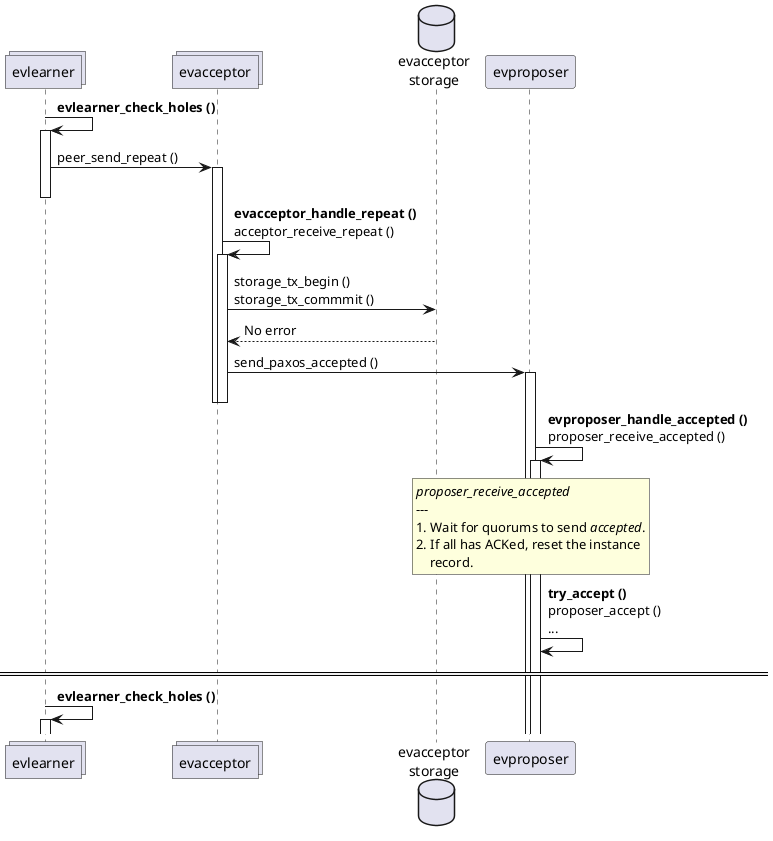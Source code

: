 @startuml

collections evlearner
collections evacceptor

evlearner -> evlearner ++: **evlearner_check_holes ()**
evlearner -> evacceptor++: peer_send_repeat ()

deactivate evlearner

evacceptor -> evacceptor++: **evacceptor_handle_repeat ()** \nacceptor_receive_repeat ()

database "evacceptor\nstorage"

evacceptor -> "evacceptor\nstorage": storage_tx_begin () \nstorage_tx_commmit ()
"evacceptor\nstorage" --> evacceptor: No error

evacceptor -> evproposer++: send_paxos_accepted ()
deactivate evacceptor
deactivate evacceptor

evproposer -> evproposer++: **evproposer_handle_accepted ()** \nproposer_receive_accepted ()

rnote over evproposer
    //proposer_receive_accepted//
    ---
    1. Wait for quorums to send //accepted//.
    2. If all has ACKed, reset the instance 
        record.
end note

evproposer -> evproposer: **try_accept ()** \nproposer_accept () \n...

====


evlearner -> evlearner ++: **evlearner_check_holes ()**

@enduml